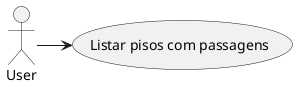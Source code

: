 @startuml
'https://plantuml.com/sequence-diagram

actor User

User -> (Listar pisos com passagens)
@enduml

